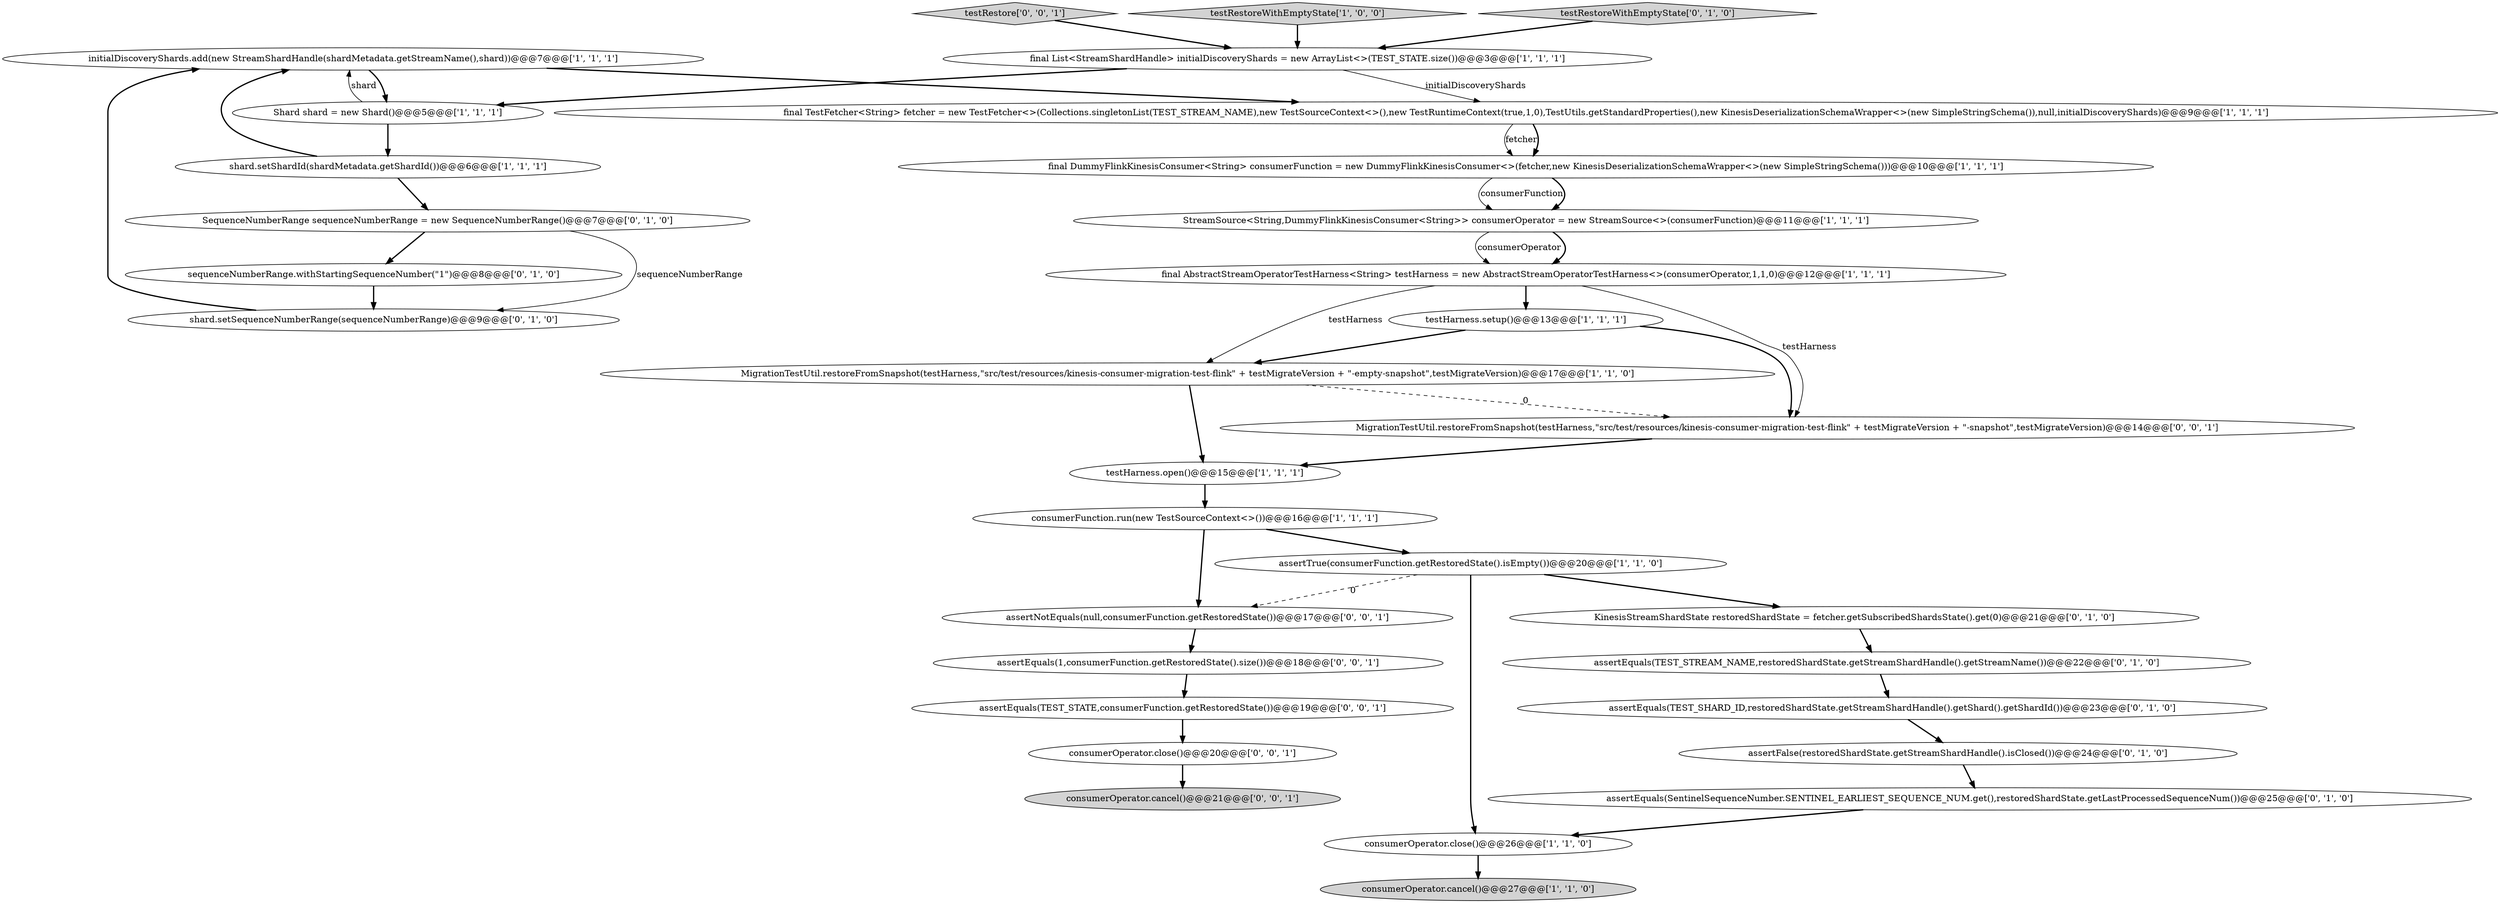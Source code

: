 digraph {
0 [style = filled, label = "testHarness.open()@@@15@@@['1', '1', '1']", fillcolor = white, shape = ellipse image = "AAA0AAABBB1BBB"];
5 [style = filled, label = "final TestFetcher<String> fetcher = new TestFetcher<>(Collections.singletonList(TEST_STREAM_NAME),new TestSourceContext<>(),new TestRuntimeContext(true,1,0),TestUtils.getStandardProperties(),new KinesisDeserializationSchemaWrapper<>(new SimpleStringSchema()),null,initialDiscoveryShards)@@@9@@@['1', '1', '1']", fillcolor = white, shape = ellipse image = "AAA0AAABBB1BBB"];
16 [style = filled, label = "assertEquals(TEST_SHARD_ID,restoredShardState.getStreamShardHandle().getShard().getShardId())@@@23@@@['0', '1', '0']", fillcolor = white, shape = ellipse image = "AAA1AAABBB2BBB"];
14 [style = filled, label = "shard.setShardId(shardMetadata.getShardId())@@@6@@@['1', '1', '1']", fillcolor = white, shape = ellipse image = "AAA0AAABBB1BBB"];
26 [style = filled, label = "testRestore['0', '0', '1']", fillcolor = lightgray, shape = diamond image = "AAA0AAABBB3BBB"];
24 [style = filled, label = "assertEquals(SentinelSequenceNumber.SENTINEL_EARLIEST_SEQUENCE_NUM.get(),restoredShardState.getLastProcessedSequenceNum())@@@25@@@['0', '1', '0']", fillcolor = white, shape = ellipse image = "AAA1AAABBB2BBB"];
13 [style = filled, label = "initialDiscoveryShards.add(new StreamShardHandle(shardMetadata.getStreamName(),shard))@@@7@@@['1', '1', '1']", fillcolor = white, shape = ellipse image = "AAA0AAABBB1BBB"];
4 [style = filled, label = "testHarness.setup()@@@13@@@['1', '1', '1']", fillcolor = white, shape = ellipse image = "AAA0AAABBB1BBB"];
19 [style = filled, label = "shard.setSequenceNumberRange(sequenceNumberRange)@@@9@@@['0', '1', '0']", fillcolor = white, shape = ellipse image = "AAA1AAABBB2BBB"];
27 [style = filled, label = "assertNotEquals(null,consumerFunction.getRestoredState())@@@17@@@['0', '0', '1']", fillcolor = white, shape = ellipse image = "AAA0AAABBB3BBB"];
9 [style = filled, label = "final AbstractStreamOperatorTestHarness<String> testHarness = new AbstractStreamOperatorTestHarness<>(consumerOperator,1,1,0)@@@12@@@['1', '1', '1']", fillcolor = white, shape = ellipse image = "AAA0AAABBB1BBB"];
21 [style = filled, label = "assertEquals(TEST_STREAM_NAME,restoredShardState.getStreamShardHandle().getStreamName())@@@22@@@['0', '1', '0']", fillcolor = white, shape = ellipse image = "AAA1AAABBB2BBB"];
28 [style = filled, label = "assertEquals(TEST_STATE,consumerFunction.getRestoredState())@@@19@@@['0', '0', '1']", fillcolor = white, shape = ellipse image = "AAA0AAABBB3BBB"];
7 [style = filled, label = "MigrationTestUtil.restoreFromSnapshot(testHarness,\"src/test/resources/kinesis-consumer-migration-test-flink\" + testMigrateVersion + \"-empty-snapshot\",testMigrateVersion)@@@17@@@['1', '1', '0']", fillcolor = white, shape = ellipse image = "AAA0AAABBB1BBB"];
18 [style = filled, label = "assertFalse(restoredShardState.getStreamShardHandle().isClosed())@@@24@@@['0', '1', '0']", fillcolor = white, shape = ellipse image = "AAA1AAABBB2BBB"];
10 [style = filled, label = "testRestoreWithEmptyState['1', '0', '0']", fillcolor = lightgray, shape = diamond image = "AAA0AAABBB1BBB"];
2 [style = filled, label = "final List<StreamShardHandle> initialDiscoveryShards = new ArrayList<>(TEST_STATE.size())@@@3@@@['1', '1', '1']", fillcolor = white, shape = ellipse image = "AAA0AAABBB1BBB"];
8 [style = filled, label = "consumerOperator.close()@@@26@@@['1', '1', '0']", fillcolor = white, shape = ellipse image = "AAA0AAABBB1BBB"];
23 [style = filled, label = "KinesisStreamShardState restoredShardState = fetcher.getSubscribedShardsState().get(0)@@@21@@@['0', '1', '0']", fillcolor = white, shape = ellipse image = "AAA1AAABBB2BBB"];
6 [style = filled, label = "StreamSource<String,DummyFlinkKinesisConsumer<String>> consumerOperator = new StreamSource<>(consumerFunction)@@@11@@@['1', '1', '1']", fillcolor = white, shape = ellipse image = "AAA0AAABBB1BBB"];
12 [style = filled, label = "Shard shard = new Shard()@@@5@@@['1', '1', '1']", fillcolor = white, shape = ellipse image = "AAA0AAABBB1BBB"];
25 [style = filled, label = "consumerOperator.cancel()@@@21@@@['0', '0', '1']", fillcolor = lightgray, shape = ellipse image = "AAA0AAABBB3BBB"];
17 [style = filled, label = "testRestoreWithEmptyState['0', '1', '0']", fillcolor = lightgray, shape = diamond image = "AAA0AAABBB2BBB"];
22 [style = filled, label = "sequenceNumberRange.withStartingSequenceNumber(\"1\")@@@8@@@['0', '1', '0']", fillcolor = white, shape = ellipse image = "AAA1AAABBB2BBB"];
30 [style = filled, label = "MigrationTestUtil.restoreFromSnapshot(testHarness,\"src/test/resources/kinesis-consumer-migration-test-flink\" + testMigrateVersion + \"-snapshot\",testMigrateVersion)@@@14@@@['0', '0', '1']", fillcolor = white, shape = ellipse image = "AAA0AAABBB3BBB"];
31 [style = filled, label = "consumerOperator.close()@@@20@@@['0', '0', '1']", fillcolor = white, shape = ellipse image = "AAA0AAABBB3BBB"];
15 [style = filled, label = "consumerFunction.run(new TestSourceContext<>())@@@16@@@['1', '1', '1']", fillcolor = white, shape = ellipse image = "AAA0AAABBB1BBB"];
11 [style = filled, label = "final DummyFlinkKinesisConsumer<String> consumerFunction = new DummyFlinkKinesisConsumer<>(fetcher,new KinesisDeserializationSchemaWrapper<>(new SimpleStringSchema()))@@@10@@@['1', '1', '1']", fillcolor = white, shape = ellipse image = "AAA0AAABBB1BBB"];
29 [style = filled, label = "assertEquals(1,consumerFunction.getRestoredState().size())@@@18@@@['0', '0', '1']", fillcolor = white, shape = ellipse image = "AAA0AAABBB3BBB"];
3 [style = filled, label = "consumerOperator.cancel()@@@27@@@['1', '1', '0']", fillcolor = lightgray, shape = ellipse image = "AAA0AAABBB1BBB"];
1 [style = filled, label = "assertTrue(consumerFunction.getRestoredState().isEmpty())@@@20@@@['1', '1', '0']", fillcolor = white, shape = ellipse image = "AAA0AAABBB1BBB"];
20 [style = filled, label = "SequenceNumberRange sequenceNumberRange = new SequenceNumberRange()@@@7@@@['0', '1', '0']", fillcolor = white, shape = ellipse image = "AAA1AAABBB2BBB"];
28->31 [style = bold, label=""];
22->19 [style = bold, label=""];
9->30 [style = solid, label="testHarness"];
4->7 [style = bold, label=""];
15->1 [style = bold, label=""];
10->2 [style = bold, label=""];
26->2 [style = bold, label=""];
9->4 [style = bold, label=""];
11->6 [style = solid, label="consumerFunction"];
18->24 [style = bold, label=""];
12->14 [style = bold, label=""];
16->18 [style = bold, label=""];
2->5 [style = solid, label="initialDiscoveryShards"];
21->16 [style = bold, label=""];
29->28 [style = bold, label=""];
1->8 [style = bold, label=""];
20->22 [style = bold, label=""];
14->13 [style = bold, label=""];
7->30 [style = dashed, label="0"];
11->6 [style = bold, label=""];
1->23 [style = bold, label=""];
5->11 [style = solid, label="fetcher"];
20->19 [style = solid, label="sequenceNumberRange"];
19->13 [style = bold, label=""];
8->3 [style = bold, label=""];
6->9 [style = bold, label=""];
23->21 [style = bold, label=""];
27->29 [style = bold, label=""];
15->27 [style = bold, label=""];
13->12 [style = bold, label=""];
0->15 [style = bold, label=""];
1->27 [style = dashed, label="0"];
5->11 [style = bold, label=""];
9->7 [style = solid, label="testHarness"];
7->0 [style = bold, label=""];
30->0 [style = bold, label=""];
31->25 [style = bold, label=""];
12->13 [style = solid, label="shard"];
24->8 [style = bold, label=""];
4->30 [style = bold, label=""];
6->9 [style = solid, label="consumerOperator"];
13->5 [style = bold, label=""];
14->20 [style = bold, label=""];
2->12 [style = bold, label=""];
17->2 [style = bold, label=""];
}
